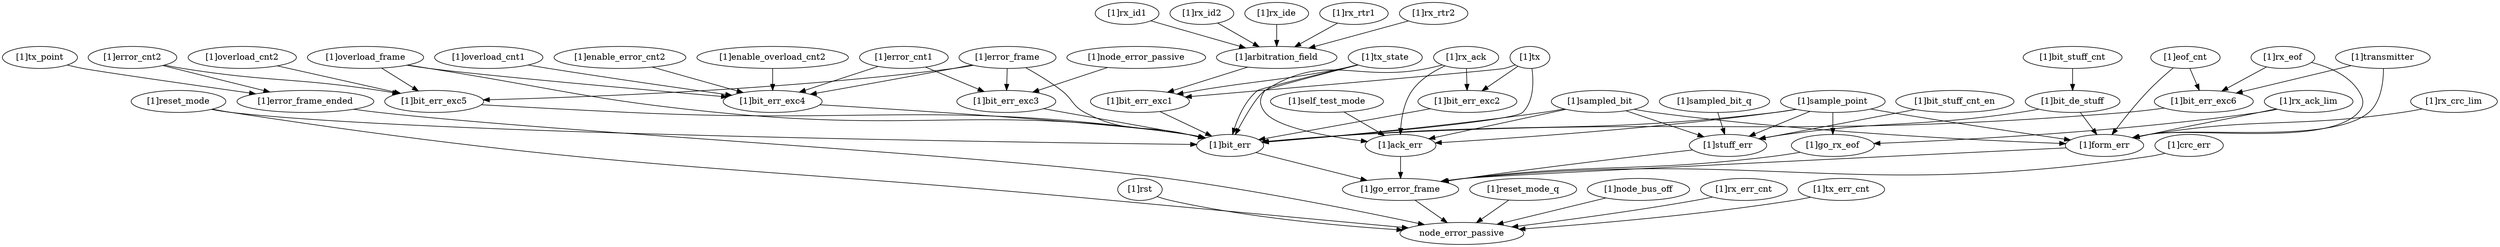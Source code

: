 strict digraph "" {
	"[1]rx_id1"	 [complexity=39,
		importance=0.0250181932588,
		rank=0.00064149213484];
	"[1]arbitration_field"	 [complexity=33,
		importance=0.0226572692069,
		rank=0.00068658391536];
	"[1]rx_id1" -> "[1]arbitration_field";
	"[1]rst"	 [complexity=1,
		importance=0.0149594622882,
		rank=0.0149594622882];
	node_error_passive	 [complexity=0,
		importance=0.00446033289729,
		rank=0.0];
	"[1]rst" -> node_error_passive;
	"[1]tx_state"	 [complexity=33,
		importance=0.0222493248121,
		rank=0.000674221964004];
	"[1]bit_err_exc1"	 [complexity=29,
		importance=0.0198520750358,
		rank=0.000684554311579];
	"[1]tx_state" -> "[1]bit_err_exc1";
	"[1]ack_err"	 [complexity=14,
		importance=0.0102496883745,
		rank=0.000732120598181];
	"[1]tx_state" -> "[1]ack_err";
	"[1]bit_err"	 [complexity=14,
		importance=0.0171342701977,
		rank=0.00122387644269];
	"[1]tx_state" -> "[1]bit_err";
	"[1]bit_err_exc5"	 [complexity=29,
		importance=0.0194126949058,
		rank=0.000669403272613];
	"[1]bit_err_exc5" -> "[1]bit_err";
	"[1]bit_err_exc6"	 [complexity=29,
		importance=0.0191665312246,
		rank=0.000660914869813];
	"[1]bit_err_exc6" -> "[1]bit_err";
	"[1]bit_err_exc1" -> "[1]bit_err";
	"[1]bit_err_exc2"	 [complexity=29,
		importance=0.019551407452,
		rank=0.000674186463861];
	"[1]bit_err_exc2" -> "[1]bit_err";
	"[1]bit_err_exc3"	 [complexity=29,
		importance=0.0190374289145,
		rank=0.000656463066016];
	"[1]bit_err_exc3" -> "[1]bit_err";
	"[1]overload_cnt1"	 [complexity=36,
		importance=0.0217909492418,
		rank=0.000605304145606];
	"[1]bit_err_exc4"	 [complexity=29,
		importance=0.019484213358,
		rank=0.000671869426137];
	"[1]overload_cnt1" -> "[1]bit_err_exc4";
	"[1]overload_cnt2"	 [complexity=34,
		importance=0.0219994923716,
		rank=0.000647043893282];
	"[1]overload_cnt2" -> "[1]bit_err_exc5";
	"[1]bit_de_stuff"	 [complexity=20,
		importance=0.011702970215,
		rank=0.000585148510752];
	"[1]form_err"	 [complexity=14,
		importance=0.0101282785851,
		rank=0.000723448470365];
	"[1]bit_de_stuff" -> "[1]form_err";
	"[1]stuff_err"	 [complexity=14,
		importance=0.00963788631477,
		rank=0.000688420451055];
	"[1]bit_de_stuff" -> "[1]stuff_err";
	"[1]enable_error_cnt2"	 [complexity=36,
		importance=0.0216024984915,
		rank=0.000600069402542];
	"[1]enable_error_cnt2" -> "[1]bit_err_exc4";
	"[1]go_error_frame"	 [complexity=7,
		importance=0.00764996989849,
		rank=0.00109285284264];
	"[1]ack_err" -> "[1]go_error_frame";
	"[1]reset_mode"	 [complexity=29,
		importance=0.0187127337941,
		rank=0.000645266682555];
	"[1]reset_mode" -> "[1]bit_err";
	"[1]reset_mode" -> node_error_passive;
	"[1]rx_ack_lim"	 [complexity=28,
		importance=0.012166607895,
		rank=0.000434521710537];
	"[1]rx_ack_lim" -> "[1]form_err";
	"[1]go_rx_eof"	 [complexity=14,
		importance=0.0094097287562,
		rank=0.000672123482586];
	"[1]rx_ack_lim" -> "[1]go_rx_eof";
	"[1]tx_point"	 [complexity=10,
		importance=0.00796381972125,
		rank=0.000796381972125];
	"[1]error_frame_ended"	 [complexity=7,
		importance=0.00638535612488,
		rank=0.000912193732126];
	"[1]tx_point" -> "[1]error_frame_ended";
	"[1]self_test_mode"	 [complexity=20,
		importance=0.0118281519709,
		rank=0.000591407598545];
	"[1]self_test_mode" -> "[1]ack_err";
	"[1]overload_frame"	 [complexity=34,
		importance=0.0212647852471,
		rank=0.000625434860209];
	"[1]overload_frame" -> "[1]bit_err_exc5";
	"[1]overload_frame" -> "[1]bit_err_exc4";
	"[1]overload_frame" -> "[1]bit_err";
	"[1]rx_id2"	 [complexity=39,
		importance=0.0251234327859,
		rank=0.000644190584253];
	"[1]rx_id2" -> "[1]arbitration_field";
	"[1]node_error_passive"	 [complexity=33,
		importance=0.0234977618117,
		rank=0.000712053388235];
	"[1]node_error_passive" -> "[1]bit_err_exc3";
	"[1]reset_mode_q"	 [complexity=7,
		importance=0.00605775917779,
		rank=0.000865394168256];
	"[1]reset_mode_q" -> node_error_passive;
	"[1]bit_err_exc4" -> "[1]bit_err";
	"[1]eof_cnt"	 [complexity=33,
		importance=0.0214613538034,
		rank=0.000650344054649];
	"[1]eof_cnt" -> "[1]bit_err_exc6";
	"[1]eof_cnt" -> "[1]form_err";
	"[1]bit_err" -> "[1]go_error_frame";
	"[1]node_bus_off"	 [complexity=7,
		importance=0.00892040269045,
		rank=0.00127434324149];
	"[1]node_bus_off" -> node_error_passive;
	"[1]error_cnt2"	 [complexity=10,
		importance=0.00867219015061,
		rank=0.000867219015061];
	"[1]error_cnt2" -> "[1]bit_err_exc5";
	"[1]error_cnt2" -> "[1]error_frame_ended";
	"[1]rx_ide"	 [complexity=39,
		importance=0.0254173181334,
		rank=0.000651726105985];
	"[1]rx_ide" -> "[1]arbitration_field";
	"[1]sampled_bit_q"	 [complexity=20,
		importance=0.0112163499111,
		rank=0.000560817495557];
	"[1]sampled_bit_q" -> "[1]stuff_err";
	"[1]rx_eof"	 [complexity=33,
		importance=0.0212268722333,
		rank=0.000643238552525];
	"[1]rx_eof" -> "[1]bit_err_exc6";
	"[1]rx_eof" -> "[1]form_err";
	"[1]rx_ack"	 [complexity=32,
		importance=0.0215499227794,
		rank=0.000673435086858];
	"[1]rx_ack" -> "[1]bit_err_exc2";
	"[1]rx_ack" -> "[1]ack_err";
	"[1]rx_ack" -> "[1]bit_err";
	"[1]rx_crc_lim"	 [complexity=28,
		importance=0.0121709910762,
		rank=0.000434678252722];
	"[1]rx_crc_lim" -> "[1]form_err";
	"[1]error_cnt1"	 [complexity=36,
		importance=0.0215416296747,
		rank=0.000598378602076];
	"[1]error_cnt1" -> "[1]bit_err_exc3";
	"[1]error_cnt1" -> "[1]bit_err_exc4";
	"[1]bit_stuff_cnt_en"	 [complexity=20,
		importance=0.0121535650414,
		rank=0.00060767825207];
	"[1]bit_stuff_cnt_en" -> "[1]stuff_err";
	"[1]rx_rtr1"	 [complexity=39,
		importance=0.0252696524149,
		rank=0.00064793980551];
	"[1]rx_rtr1" -> "[1]arbitration_field";
	"[1]transmitter"	 [complexity=33,
		importance=0.0218418955677,
		rank=0.000661875623265];
	"[1]transmitter" -> "[1]bit_err_exc6";
	"[1]transmitter" -> "[1]form_err";
	"[1]rx_rtr2"	 [complexity=39,
		importance=0.0252367962024,
		rank=0.000647097338523];
	"[1]rx_rtr2" -> "[1]arbitration_field";
	"[1]rx_err_cnt"	 [complexity=9,
		importance=0.0275364245073,
		rank=0.00305960272304];
	"[1]rx_err_cnt" -> node_error_passive;
	"[1]sampled_bit"	 [complexity=29,
		importance=0.0187127337941,
		rank=0.000645266682555];
	"[1]sampled_bit" -> "[1]ack_err";
	"[1]sampled_bit" -> "[1]bit_err";
	"[1]sampled_bit" -> "[1]form_err";
	"[1]sampled_bit" -> "[1]stuff_err";
	"[1]sample_point"	 [complexity=29,
		importance=0.0187127337941,
		rank=0.000645266682555];
	"[1]sample_point" -> "[1]ack_err";
	"[1]sample_point" -> "[1]bit_err";
	"[1]sample_point" -> "[1]form_err";
	"[1]sample_point" -> "[1]stuff_err";
	"[1]sample_point" -> "[1]go_rx_eof";
	"[1]crc_err"	 [complexity=14,
		importance=0.0105188605788,
		rank=0.000751347184201];
	"[1]crc_err" -> "[1]go_error_frame";
	"[1]form_err" -> "[1]go_error_frame";
	"[1]stuff_err" -> "[1]go_error_frame";
	"[1]go_error_frame" -> node_error_passive;
	"[1]bit_stuff_cnt"	 [complexity=22,
		importance=0.0165687054736,
		rank=0.000753122976074];
	"[1]bit_stuff_cnt" -> "[1]bit_de_stuff";
	"[1]tx"	 [complexity=33,
		importance=0.031278540633,
		rank=0.000947834564638];
	"[1]tx" -> "[1]bit_err_exc1";
	"[1]tx" -> "[1]bit_err_exc2";
	"[1]tx" -> "[1]bit_err";
	"[1]enable_overload_cnt2"	 [complexity=36,
		importance=0.0224794670927,
		rank=0.000624429641465];
	"[1]enable_overload_cnt2" -> "[1]bit_err_exc4";
	"[1]error_frame"	 [complexity=34,
		importance=0.0213722297319,
		rank=0.000628594992113];
	"[1]error_frame" -> "[1]bit_err_exc5";
	"[1]error_frame" -> "[1]bit_err_exc3";
	"[1]error_frame" -> "[1]bit_err_exc4";
	"[1]error_frame" -> "[1]bit_err";
	"[1]tx_err_cnt"	 [complexity=9,
		importance=0.0221925651763,
		rank=0.00246584057515];
	"[1]tx_err_cnt" -> node_error_passive;
	"[1]error_frame_ended" -> node_error_passive;
	"[1]go_rx_eof" -> "[1]go_error_frame";
	"[1]arbitration_field" -> "[1]bit_err_exc1";
}
